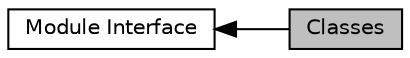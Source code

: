 digraph "Classes"
{
  edge [fontname="Helvetica",fontsize="10",labelfontname="Helvetica",labelfontsize="10"];
  node [fontname="Helvetica",fontsize="10",shape=record];
  rankdir=LR;
  Node1 [label="Module Interface",height=0.2,width=0.4,color="black", fillcolor="white", style="filled",URL="$a00347.html",tooltip="Module Interface contains definitions related to a specified module defined in the current BNR..."];
  Node0 [label="Classes",height=0.2,width=0.4,color="black", fillcolor="grey75", style="filled", fontcolor="black"];
  Node1->Node0 [shape=plaintext, dir="back", style="solid"];
}
